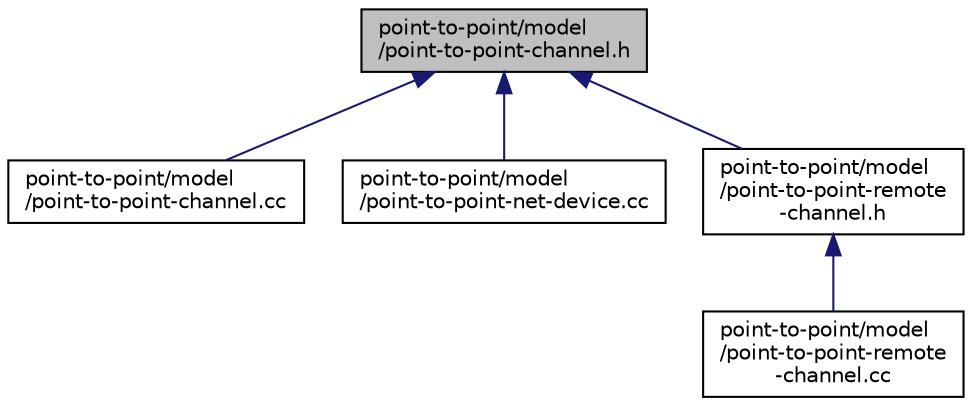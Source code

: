 digraph "point-to-point/model/point-to-point-channel.h"
{
  edge [fontname="Helvetica",fontsize="10",labelfontname="Helvetica",labelfontsize="10"];
  node [fontname="Helvetica",fontsize="10",shape=record];
  Node1 [label="point-to-point/model\l/point-to-point-channel.h",height=0.2,width=0.4,color="black", fillcolor="grey75", style="filled", fontcolor="black"];
  Node1 -> Node2 [dir="back",color="midnightblue",fontsize="10",style="solid"];
  Node2 [label="point-to-point/model\l/point-to-point-channel.cc",height=0.2,width=0.4,color="black", fillcolor="white", style="filled",URL="$d8/df7/point-to-point-channel_8cc.html"];
  Node1 -> Node3 [dir="back",color="midnightblue",fontsize="10",style="solid"];
  Node3 [label="point-to-point/model\l/point-to-point-net-device.cc",height=0.2,width=0.4,color="black", fillcolor="white", style="filled",URL="$d0/dc9/point-to-point-net-device_8cc.html"];
  Node1 -> Node4 [dir="back",color="midnightblue",fontsize="10",style="solid"];
  Node4 [label="point-to-point/model\l/point-to-point-remote\l-channel.h",height=0.2,width=0.4,color="black", fillcolor="white", style="filled",URL="$dc/d93/point-to-point-remote-channel_8h.html"];
  Node4 -> Node5 [dir="back",color="midnightblue",fontsize="10",style="solid"];
  Node5 [label="point-to-point/model\l/point-to-point-remote\l-channel.cc",height=0.2,width=0.4,color="black", fillcolor="white", style="filled",URL="$d5/d90/point-to-point-remote-channel_8cc.html"];
}
